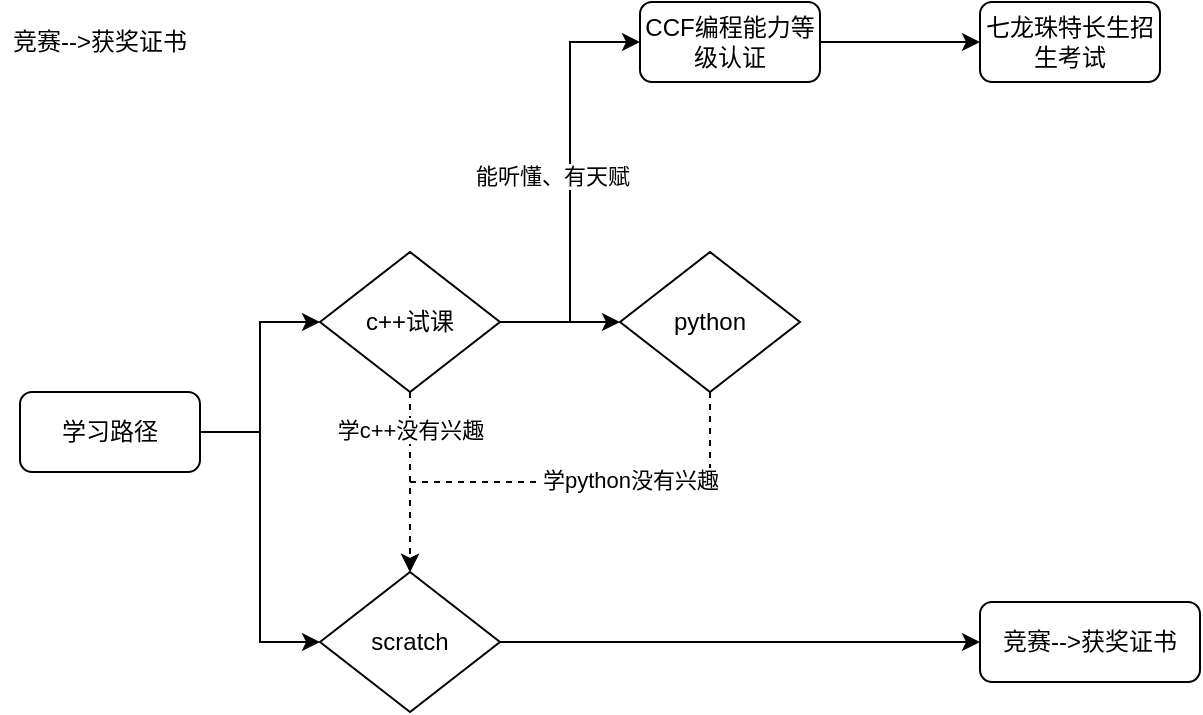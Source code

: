 <mxfile version="26.2.14">
  <diagram name="Page-1" id="52a04d89-c75d-2922-d76d-85b35f80e030">
    <mxGraphModel dx="1170" dy="669" grid="1" gridSize="10" guides="1" tooltips="1" connect="1" arrows="1" fold="1" page="1" pageScale="1" pageWidth="1100" pageHeight="850" background="none" math="0" shadow="0">
      <root>
        <mxCell id="0" />
        <mxCell id="1" parent="0" />
        <mxCell id="OdnS9hcuA0Ocz9xrUDnw-12" style="edgeStyle=orthogonalEdgeStyle;rounded=0;orthogonalLoop=1;jettySize=auto;html=1;entryX=0;entryY=0.5;entryDx=0;entryDy=0;" edge="1" parent="1" source="OdnS9hcuA0Ocz9xrUDnw-1" target="OdnS9hcuA0Ocz9xrUDnw-11">
          <mxGeometry relative="1" as="geometry" />
        </mxCell>
        <mxCell id="OdnS9hcuA0Ocz9xrUDnw-29" style="edgeStyle=orthogonalEdgeStyle;rounded=0;orthogonalLoop=1;jettySize=auto;html=1;entryX=0;entryY=0.5;entryDx=0;entryDy=0;" edge="1" parent="1" source="OdnS9hcuA0Ocz9xrUDnw-1" target="OdnS9hcuA0Ocz9xrUDnw-26">
          <mxGeometry relative="1" as="geometry" />
        </mxCell>
        <mxCell id="OdnS9hcuA0Ocz9xrUDnw-1" value="学习路径" style="rounded=1;whiteSpace=wrap;html=1;" vertex="1" parent="1">
          <mxGeometry x="80" y="230" width="90" height="40" as="geometry" />
        </mxCell>
        <mxCell id="OdnS9hcuA0Ocz9xrUDnw-9" value="竞赛--&amp;gt;获奖证书" style="text;html=1;align=center;verticalAlign=middle;whiteSpace=wrap;rounded=0;" vertex="1" parent="1">
          <mxGeometry x="70" y="40" width="100" height="30" as="geometry" />
        </mxCell>
        <mxCell id="OdnS9hcuA0Ocz9xrUDnw-30" style="edgeStyle=orthogonalEdgeStyle;rounded=0;orthogonalLoop=1;jettySize=auto;html=1;" edge="1" parent="1" source="OdnS9hcuA0Ocz9xrUDnw-11" target="OdnS9hcuA0Ocz9xrUDnw-23">
          <mxGeometry relative="1" as="geometry" />
        </mxCell>
        <mxCell id="OdnS9hcuA0Ocz9xrUDnw-31" style="edgeStyle=orthogonalEdgeStyle;rounded=0;orthogonalLoop=1;jettySize=auto;html=1;entryX=0;entryY=0.5;entryDx=0;entryDy=0;" edge="1" parent="1" source="OdnS9hcuA0Ocz9xrUDnw-11" target="OdnS9hcuA0Ocz9xrUDnw-21">
          <mxGeometry relative="1" as="geometry" />
        </mxCell>
        <mxCell id="OdnS9hcuA0Ocz9xrUDnw-32" value="能听懂、有天赋" style="edgeLabel;html=1;align=center;verticalAlign=middle;resizable=0;points=[];" vertex="1" connectable="0" parent="OdnS9hcuA0Ocz9xrUDnw-31">
          <mxGeometry x="0.034" y="9" relative="1" as="geometry">
            <mxPoint as="offset" />
          </mxGeometry>
        </mxCell>
        <mxCell id="OdnS9hcuA0Ocz9xrUDnw-37" style="edgeStyle=orthogonalEdgeStyle;rounded=0;orthogonalLoop=1;jettySize=auto;html=1;dashed=1;" edge="1" parent="1" source="OdnS9hcuA0Ocz9xrUDnw-11">
          <mxGeometry relative="1" as="geometry">
            <mxPoint x="275" y="320" as="targetPoint" />
          </mxGeometry>
        </mxCell>
        <mxCell id="OdnS9hcuA0Ocz9xrUDnw-39" value="学c++没有兴趣" style="edgeLabel;html=1;align=center;verticalAlign=middle;resizable=0;points=[];" vertex="1" connectable="0" parent="OdnS9hcuA0Ocz9xrUDnw-37">
          <mxGeometry x="-0.58" relative="1" as="geometry">
            <mxPoint as="offset" />
          </mxGeometry>
        </mxCell>
        <mxCell id="OdnS9hcuA0Ocz9xrUDnw-11" value="c++试课" style="rhombus;whiteSpace=wrap;html=1;" vertex="1" parent="1">
          <mxGeometry x="230" y="160" width="90" height="70" as="geometry" />
        </mxCell>
        <mxCell id="OdnS9hcuA0Ocz9xrUDnw-15" value="竞赛--&amp;gt;获奖证书" style="rounded=1;whiteSpace=wrap;html=1;" vertex="1" parent="1">
          <mxGeometry x="560" y="335" width="110" height="40" as="geometry" />
        </mxCell>
        <mxCell id="OdnS9hcuA0Ocz9xrUDnw-33" style="edgeStyle=orthogonalEdgeStyle;rounded=0;orthogonalLoop=1;jettySize=auto;html=1;entryX=0;entryY=0.5;entryDx=0;entryDy=0;" edge="1" parent="1" source="OdnS9hcuA0Ocz9xrUDnw-21" target="OdnS9hcuA0Ocz9xrUDnw-22">
          <mxGeometry relative="1" as="geometry" />
        </mxCell>
        <mxCell id="OdnS9hcuA0Ocz9xrUDnw-21" value="CCF编程能力等级认证" style="rounded=1;whiteSpace=wrap;html=1;" vertex="1" parent="1">
          <mxGeometry x="390" y="35" width="90" height="40" as="geometry" />
        </mxCell>
        <mxCell id="OdnS9hcuA0Ocz9xrUDnw-22" value="七龙珠特长生招生考试" style="rounded=1;whiteSpace=wrap;html=1;" vertex="1" parent="1">
          <mxGeometry x="560" y="35" width="90" height="40" as="geometry" />
        </mxCell>
        <mxCell id="OdnS9hcuA0Ocz9xrUDnw-36" style="edgeStyle=orthogonalEdgeStyle;rounded=0;orthogonalLoop=1;jettySize=auto;html=1;entryX=0.5;entryY=0;entryDx=0;entryDy=0;exitX=0.5;exitY=1;exitDx=0;exitDy=0;dashed=1;" edge="1" parent="1" source="OdnS9hcuA0Ocz9xrUDnw-23" target="OdnS9hcuA0Ocz9xrUDnw-26">
          <mxGeometry relative="1" as="geometry">
            <mxPoint x="320" y="450" as="sourcePoint" />
            <mxPoint x="410" y="615" as="targetPoint" />
          </mxGeometry>
        </mxCell>
        <mxCell id="OdnS9hcuA0Ocz9xrUDnw-38" value="学python没有兴趣" style="edgeLabel;html=1;align=center;verticalAlign=middle;resizable=0;points=[];" vertex="1" connectable="0" parent="OdnS9hcuA0Ocz9xrUDnw-36">
          <mxGeometry x="-0.292" y="-1" relative="1" as="geometry">
            <mxPoint as="offset" />
          </mxGeometry>
        </mxCell>
        <mxCell id="OdnS9hcuA0Ocz9xrUDnw-23" value="python" style="rhombus;whiteSpace=wrap;html=1;" vertex="1" parent="1">
          <mxGeometry x="380" y="160" width="90" height="70" as="geometry" />
        </mxCell>
        <mxCell id="OdnS9hcuA0Ocz9xrUDnw-34" style="edgeStyle=orthogonalEdgeStyle;rounded=0;orthogonalLoop=1;jettySize=auto;html=1;entryX=0;entryY=0.5;entryDx=0;entryDy=0;" edge="1" parent="1" source="OdnS9hcuA0Ocz9xrUDnw-26" target="OdnS9hcuA0Ocz9xrUDnw-15">
          <mxGeometry relative="1" as="geometry" />
        </mxCell>
        <mxCell id="OdnS9hcuA0Ocz9xrUDnw-26" value="scratch" style="rhombus;whiteSpace=wrap;html=1;" vertex="1" parent="1">
          <mxGeometry x="230" y="320" width="90" height="70" as="geometry" />
        </mxCell>
      </root>
    </mxGraphModel>
  </diagram>
</mxfile>
